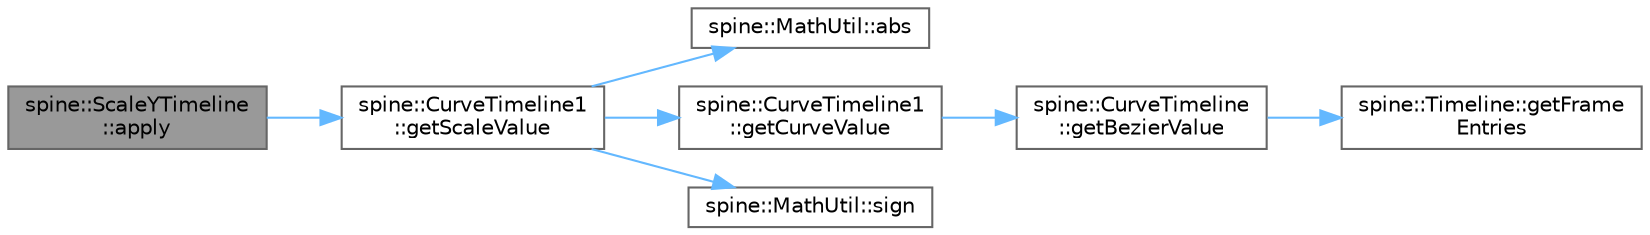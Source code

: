 digraph "spine::ScaleYTimeline::apply"
{
 // LATEX_PDF_SIZE
  bgcolor="transparent";
  edge [fontname=Helvetica,fontsize=10,labelfontname=Helvetica,labelfontsize=10];
  node [fontname=Helvetica,fontsize=10,shape=box,height=0.2,width=0.4];
  rankdir="LR";
  Node1 [id="Node000001",label="spine::ScaleYTimeline\l::apply",height=0.2,width=0.4,color="gray40", fillcolor="grey60", style="filled", fontcolor="black",tooltip=" "];
  Node1 -> Node2 [id="edge1_Node000001_Node000002",color="steelblue1",style="solid",tooltip=" "];
  Node2 [id="Node000002",label="spine::CurveTimeline1\l::getScaleValue",height=0.2,width=0.4,color="grey40", fillcolor="white", style="filled",URL="$classspine_1_1_curve_timeline1.html#a27ec47116f5d57bd9a38855ce00120b7",tooltip=" "];
  Node2 -> Node3 [id="edge2_Node000002_Node000003",color="steelblue1",style="solid",tooltip=" "];
  Node3 [id="Node000003",label="spine::MathUtil::abs",height=0.2,width=0.4,color="grey40", fillcolor="white", style="filled",URL="$classspine_1_1_math_util.html#aa46d9fad3cdf39affc75789495376a86",tooltip=" "];
  Node2 -> Node4 [id="edge3_Node000002_Node000004",color="steelblue1",style="solid",tooltip=" "];
  Node4 [id="Node000004",label="spine::CurveTimeline1\l::getCurveValue",height=0.2,width=0.4,color="grey40", fillcolor="white", style="filled",URL="$classspine_1_1_curve_timeline1.html#a651e9b86f1365e211ad120486eaa6b3d",tooltip=" "];
  Node4 -> Node5 [id="edge4_Node000004_Node000005",color="steelblue1",style="solid",tooltip=" "];
  Node5 [id="Node000005",label="spine::CurveTimeline\l::getBezierValue",height=0.2,width=0.4,color="grey40", fillcolor="white", style="filled",URL="$classspine_1_1_curve_timeline.html#a1bac528b43a72a01a1121d5d1a708655",tooltip=" "];
  Node5 -> Node6 [id="edge5_Node000005_Node000006",color="steelblue1",style="solid",tooltip=" "];
  Node6 [id="Node000006",label="spine::Timeline::getFrame\lEntries",height=0.2,width=0.4,color="grey40", fillcolor="white", style="filled",URL="$classspine_1_1_timeline.html#acb16340aac97034b485f66afc1a4a73e",tooltip=" "];
  Node2 -> Node7 [id="edge6_Node000002_Node000007",color="steelblue1",style="solid",tooltip=" "];
  Node7 [id="Node000007",label="spine::MathUtil::sign",height=0.2,width=0.4,color="grey40", fillcolor="white", style="filled",URL="$classspine_1_1_math_util.html#aee391f4df38f5717c336aacd7c27873d",tooltip=" "];
}
